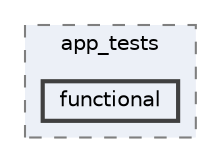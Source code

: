 digraph "apps/cluster/app_tests/functional"
{
 // LATEX_PDF_SIZE
  bgcolor="transparent";
  edge [fontname=Helvetica,fontsize=10,labelfontname=Helvetica,labelfontsize=10];
  node [fontname=Helvetica,fontsize=10,shape=box,height=0.2,width=0.4];
  compound=true
  subgraph clusterdir_9a8e47ff0ccc8ec46d7f358cedb1d1e1 {
    graph [ bgcolor="#ecf0f7", pencolor="grey50", label="app_tests", fontname=Helvetica,fontsize=10 style="filled,dashed", URL="dir_9a8e47ff0ccc8ec46d7f358cedb1d1e1.html",tooltip=""]
  dir_ab7672c7a0470e607c4470fb1608d93e [label="functional", fillcolor="#ecf0f7", color="grey25", style="filled,bold", URL="dir_ab7672c7a0470e607c4470fb1608d93e.html",tooltip=""];
  }
}
